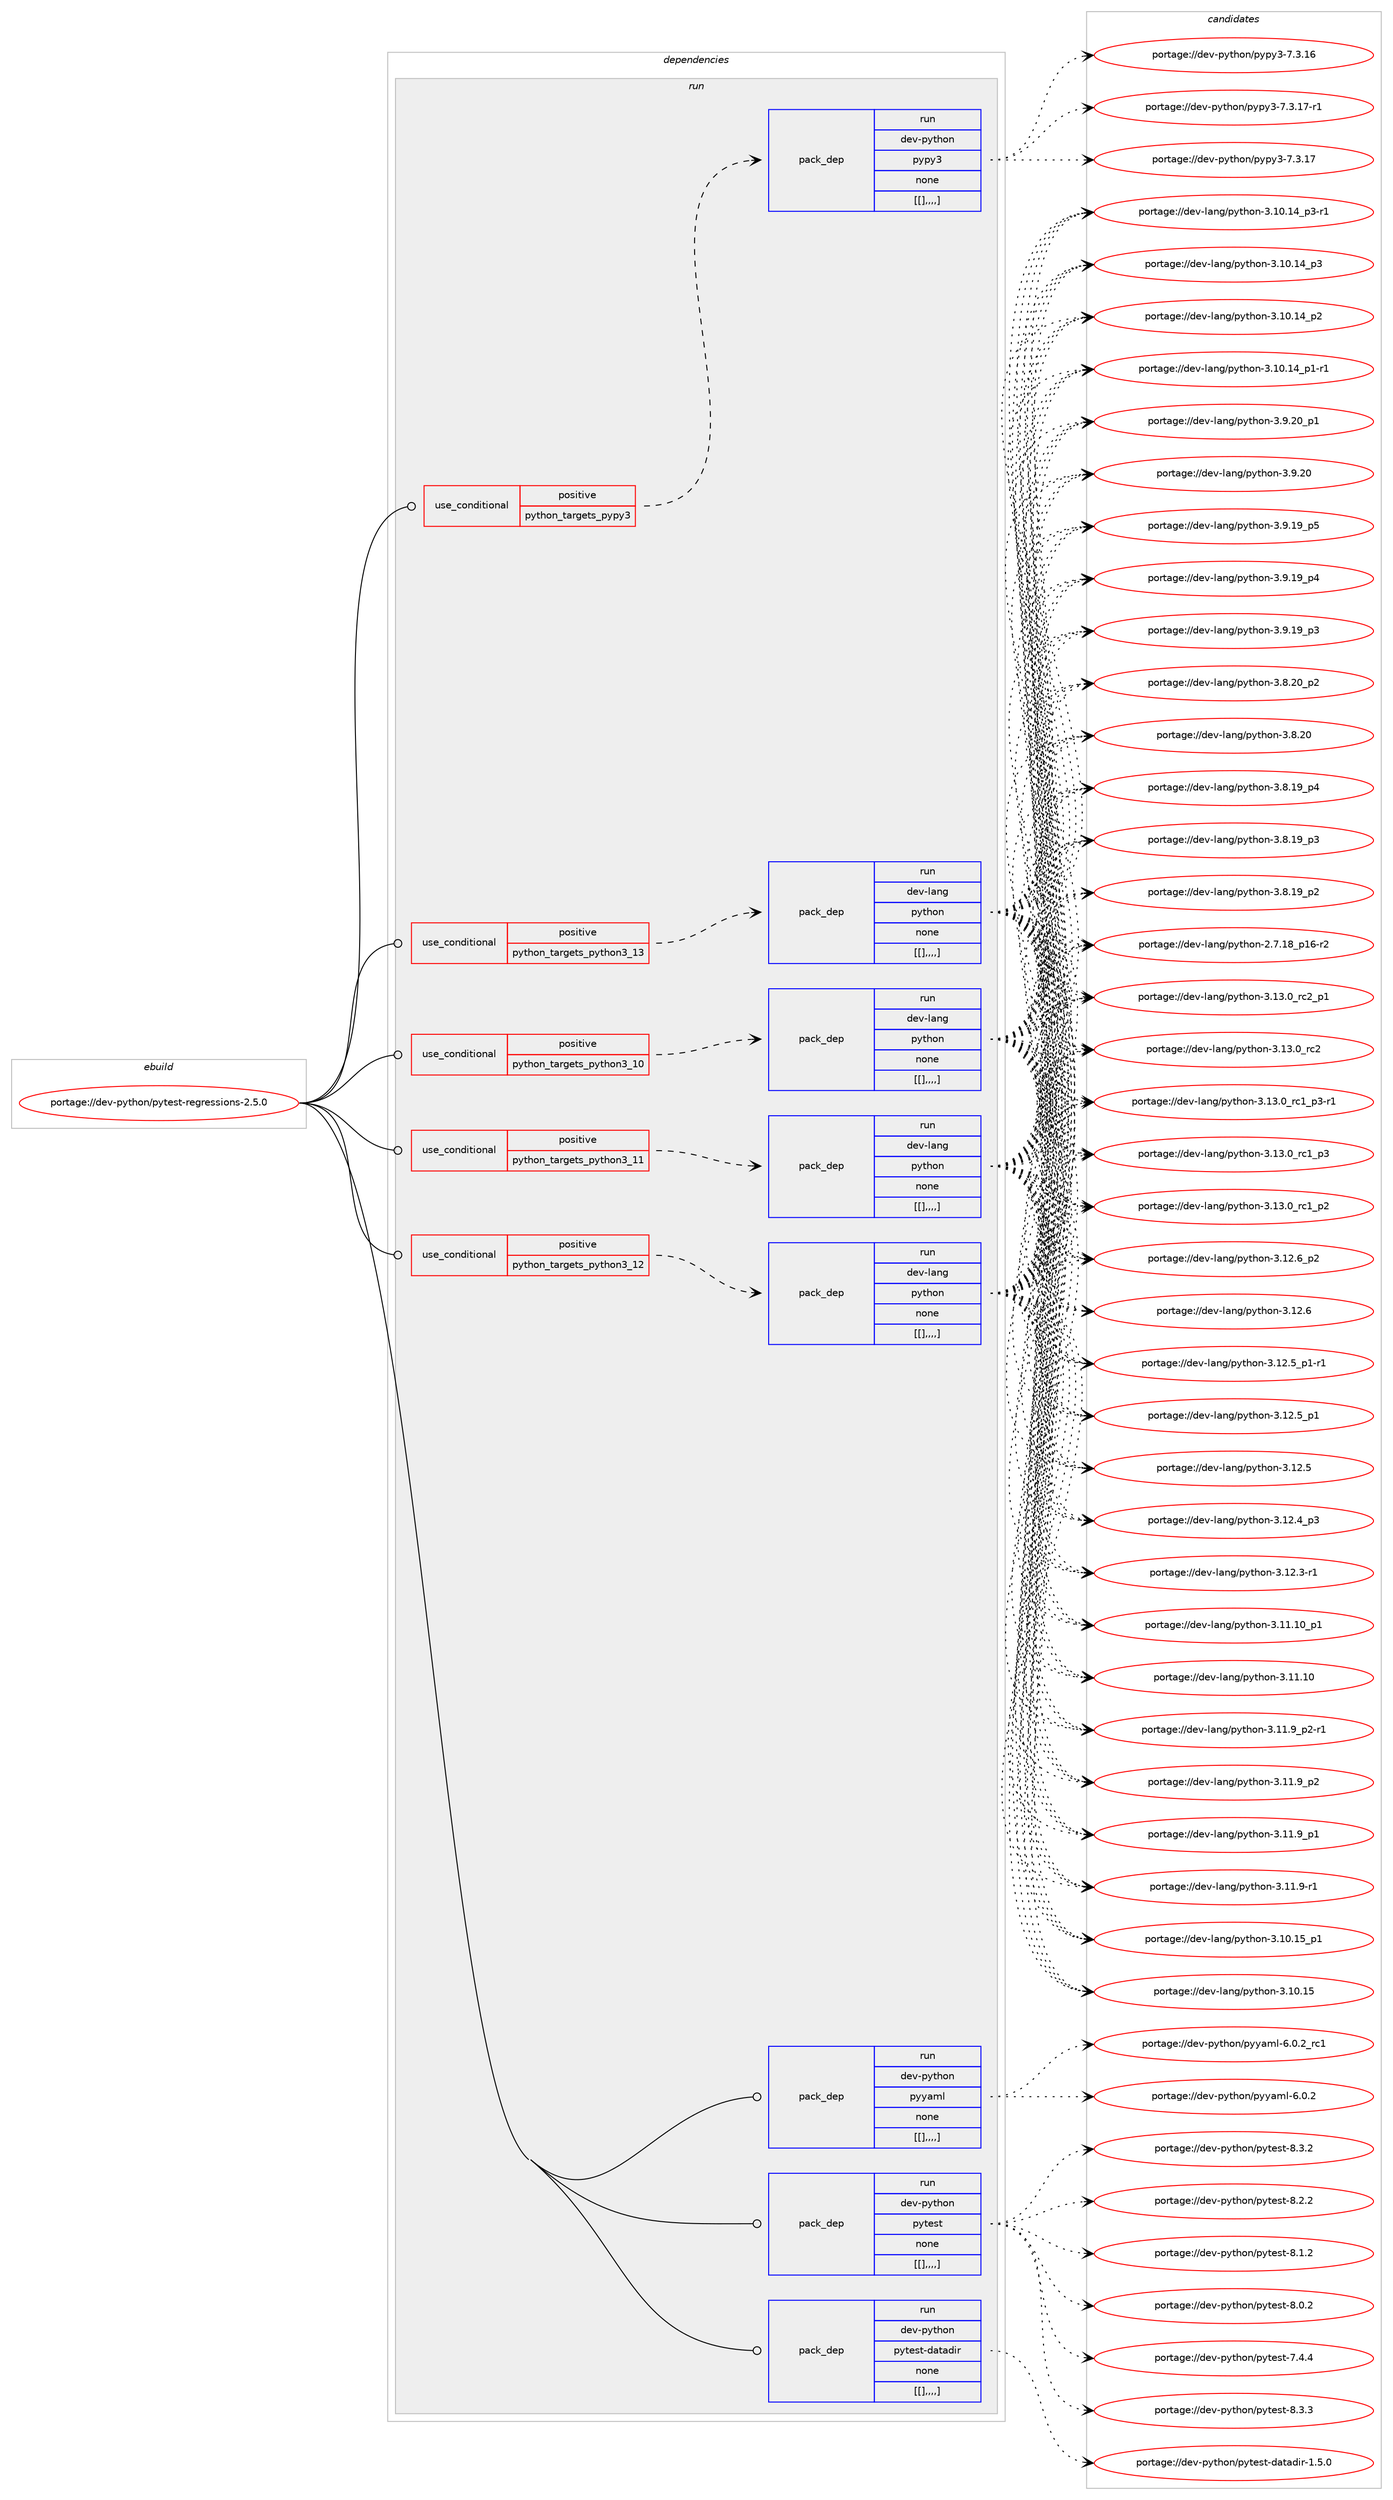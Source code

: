 digraph prolog {

# *************
# Graph options
# *************

newrank=true;
concentrate=true;
compound=true;
graph [rankdir=LR,fontname=Helvetica,fontsize=10,ranksep=1.5];#, ranksep=2.5, nodesep=0.2];
edge  [arrowhead=vee];
node  [fontname=Helvetica,fontsize=10];

# **********
# The ebuild
# **********

subgraph cluster_leftcol {
color=gray;
label=<<i>ebuild</i>>;
id [label="portage://dev-python/pytest-regressions-2.5.0", color=red, width=4, href="../dev-python/pytest-regressions-2.5.0.svg"];
}

# ****************
# The dependencies
# ****************

subgraph cluster_midcol {
color=gray;
label=<<i>dependencies</i>>;
subgraph cluster_compile {
fillcolor="#eeeeee";
style=filled;
label=<<i>compile</i>>;
}
subgraph cluster_compileandrun {
fillcolor="#eeeeee";
style=filled;
label=<<i>compile and run</i>>;
}
subgraph cluster_run {
fillcolor="#eeeeee";
style=filled;
label=<<i>run</i>>;
subgraph cond39655 {
dependency162376 [label=<<TABLE BORDER="0" CELLBORDER="1" CELLSPACING="0" CELLPADDING="4"><TR><TD ROWSPAN="3" CELLPADDING="10">use_conditional</TD></TR><TR><TD>positive</TD></TR><TR><TD>python_targets_pypy3</TD></TR></TABLE>>, shape=none, color=red];
subgraph pack121468 {
dependency162377 [label=<<TABLE BORDER="0" CELLBORDER="1" CELLSPACING="0" CELLPADDING="4" WIDTH="220"><TR><TD ROWSPAN="6" CELLPADDING="30">pack_dep</TD></TR><TR><TD WIDTH="110">run</TD></TR><TR><TD>dev-python</TD></TR><TR><TD>pypy3</TD></TR><TR><TD>none</TD></TR><TR><TD>[[],,,,]</TD></TR></TABLE>>, shape=none, color=blue];
}
dependency162376:e -> dependency162377:w [weight=20,style="dashed",arrowhead="vee"];
}
id:e -> dependency162376:w [weight=20,style="solid",arrowhead="odot"];
subgraph cond39656 {
dependency162378 [label=<<TABLE BORDER="0" CELLBORDER="1" CELLSPACING="0" CELLPADDING="4"><TR><TD ROWSPAN="3" CELLPADDING="10">use_conditional</TD></TR><TR><TD>positive</TD></TR><TR><TD>python_targets_python3_10</TD></TR></TABLE>>, shape=none, color=red];
subgraph pack121469 {
dependency162379 [label=<<TABLE BORDER="0" CELLBORDER="1" CELLSPACING="0" CELLPADDING="4" WIDTH="220"><TR><TD ROWSPAN="6" CELLPADDING="30">pack_dep</TD></TR><TR><TD WIDTH="110">run</TD></TR><TR><TD>dev-lang</TD></TR><TR><TD>python</TD></TR><TR><TD>none</TD></TR><TR><TD>[[],,,,]</TD></TR></TABLE>>, shape=none, color=blue];
}
dependency162378:e -> dependency162379:w [weight=20,style="dashed",arrowhead="vee"];
}
id:e -> dependency162378:w [weight=20,style="solid",arrowhead="odot"];
subgraph cond39657 {
dependency162380 [label=<<TABLE BORDER="0" CELLBORDER="1" CELLSPACING="0" CELLPADDING="4"><TR><TD ROWSPAN="3" CELLPADDING="10">use_conditional</TD></TR><TR><TD>positive</TD></TR><TR><TD>python_targets_python3_11</TD></TR></TABLE>>, shape=none, color=red];
subgraph pack121470 {
dependency162381 [label=<<TABLE BORDER="0" CELLBORDER="1" CELLSPACING="0" CELLPADDING="4" WIDTH="220"><TR><TD ROWSPAN="6" CELLPADDING="30">pack_dep</TD></TR><TR><TD WIDTH="110">run</TD></TR><TR><TD>dev-lang</TD></TR><TR><TD>python</TD></TR><TR><TD>none</TD></TR><TR><TD>[[],,,,]</TD></TR></TABLE>>, shape=none, color=blue];
}
dependency162380:e -> dependency162381:w [weight=20,style="dashed",arrowhead="vee"];
}
id:e -> dependency162380:w [weight=20,style="solid",arrowhead="odot"];
subgraph cond39658 {
dependency162382 [label=<<TABLE BORDER="0" CELLBORDER="1" CELLSPACING="0" CELLPADDING="4"><TR><TD ROWSPAN="3" CELLPADDING="10">use_conditional</TD></TR><TR><TD>positive</TD></TR><TR><TD>python_targets_python3_12</TD></TR></TABLE>>, shape=none, color=red];
subgraph pack121471 {
dependency162383 [label=<<TABLE BORDER="0" CELLBORDER="1" CELLSPACING="0" CELLPADDING="4" WIDTH="220"><TR><TD ROWSPAN="6" CELLPADDING="30">pack_dep</TD></TR><TR><TD WIDTH="110">run</TD></TR><TR><TD>dev-lang</TD></TR><TR><TD>python</TD></TR><TR><TD>none</TD></TR><TR><TD>[[],,,,]</TD></TR></TABLE>>, shape=none, color=blue];
}
dependency162382:e -> dependency162383:w [weight=20,style="dashed",arrowhead="vee"];
}
id:e -> dependency162382:w [weight=20,style="solid",arrowhead="odot"];
subgraph cond39659 {
dependency162384 [label=<<TABLE BORDER="0" CELLBORDER="1" CELLSPACING="0" CELLPADDING="4"><TR><TD ROWSPAN="3" CELLPADDING="10">use_conditional</TD></TR><TR><TD>positive</TD></TR><TR><TD>python_targets_python3_13</TD></TR></TABLE>>, shape=none, color=red];
subgraph pack121472 {
dependency162385 [label=<<TABLE BORDER="0" CELLBORDER="1" CELLSPACING="0" CELLPADDING="4" WIDTH="220"><TR><TD ROWSPAN="6" CELLPADDING="30">pack_dep</TD></TR><TR><TD WIDTH="110">run</TD></TR><TR><TD>dev-lang</TD></TR><TR><TD>python</TD></TR><TR><TD>none</TD></TR><TR><TD>[[],,,,]</TD></TR></TABLE>>, shape=none, color=blue];
}
dependency162384:e -> dependency162385:w [weight=20,style="dashed",arrowhead="vee"];
}
id:e -> dependency162384:w [weight=20,style="solid",arrowhead="odot"];
subgraph pack121473 {
dependency162386 [label=<<TABLE BORDER="0" CELLBORDER="1" CELLSPACING="0" CELLPADDING="4" WIDTH="220"><TR><TD ROWSPAN="6" CELLPADDING="30">pack_dep</TD></TR><TR><TD WIDTH="110">run</TD></TR><TR><TD>dev-python</TD></TR><TR><TD>pytest</TD></TR><TR><TD>none</TD></TR><TR><TD>[[],,,,]</TD></TR></TABLE>>, shape=none, color=blue];
}
id:e -> dependency162386:w [weight=20,style="solid",arrowhead="odot"];
subgraph pack121474 {
dependency162387 [label=<<TABLE BORDER="0" CELLBORDER="1" CELLSPACING="0" CELLPADDING="4" WIDTH="220"><TR><TD ROWSPAN="6" CELLPADDING="30">pack_dep</TD></TR><TR><TD WIDTH="110">run</TD></TR><TR><TD>dev-python</TD></TR><TR><TD>pytest-datadir</TD></TR><TR><TD>none</TD></TR><TR><TD>[[],,,,]</TD></TR></TABLE>>, shape=none, color=blue];
}
id:e -> dependency162387:w [weight=20,style="solid",arrowhead="odot"];
subgraph pack121475 {
dependency162388 [label=<<TABLE BORDER="0" CELLBORDER="1" CELLSPACING="0" CELLPADDING="4" WIDTH="220"><TR><TD ROWSPAN="6" CELLPADDING="30">pack_dep</TD></TR><TR><TD WIDTH="110">run</TD></TR><TR><TD>dev-python</TD></TR><TR><TD>pyyaml</TD></TR><TR><TD>none</TD></TR><TR><TD>[[],,,,]</TD></TR></TABLE>>, shape=none, color=blue];
}
id:e -> dependency162388:w [weight=20,style="solid",arrowhead="odot"];
}
}

# **************
# The candidates
# **************

subgraph cluster_choices {
rank=same;
color=gray;
label=<<i>candidates</i>>;

subgraph choice121468 {
color=black;
nodesep=1;
choice100101118451121211161041111104711212111212151455546514649554511449 [label="portage://dev-python/pypy3-7.3.17-r1", color=red, width=4,href="../dev-python/pypy3-7.3.17-r1.svg"];
choice10010111845112121116104111110471121211121215145554651464955 [label="portage://dev-python/pypy3-7.3.17", color=red, width=4,href="../dev-python/pypy3-7.3.17.svg"];
choice10010111845112121116104111110471121211121215145554651464954 [label="portage://dev-python/pypy3-7.3.16", color=red, width=4,href="../dev-python/pypy3-7.3.16.svg"];
dependency162377:e -> choice100101118451121211161041111104711212111212151455546514649554511449:w [style=dotted,weight="100"];
dependency162377:e -> choice10010111845112121116104111110471121211121215145554651464955:w [style=dotted,weight="100"];
dependency162377:e -> choice10010111845112121116104111110471121211121215145554651464954:w [style=dotted,weight="100"];
}
subgraph choice121469 {
color=black;
nodesep=1;
choice100101118451089711010347112121116104111110455146495146489511499509511249 [label="portage://dev-lang/python-3.13.0_rc2_p1", color=red, width=4,href="../dev-lang/python-3.13.0_rc2_p1.svg"];
choice10010111845108971101034711212111610411111045514649514648951149950 [label="portage://dev-lang/python-3.13.0_rc2", color=red, width=4,href="../dev-lang/python-3.13.0_rc2.svg"];
choice1001011184510897110103471121211161041111104551464951464895114994995112514511449 [label="portage://dev-lang/python-3.13.0_rc1_p3-r1", color=red, width=4,href="../dev-lang/python-3.13.0_rc1_p3-r1.svg"];
choice100101118451089711010347112121116104111110455146495146489511499499511251 [label="portage://dev-lang/python-3.13.0_rc1_p3", color=red, width=4,href="../dev-lang/python-3.13.0_rc1_p3.svg"];
choice100101118451089711010347112121116104111110455146495146489511499499511250 [label="portage://dev-lang/python-3.13.0_rc1_p2", color=red, width=4,href="../dev-lang/python-3.13.0_rc1_p2.svg"];
choice100101118451089711010347112121116104111110455146495046549511250 [label="portage://dev-lang/python-3.12.6_p2", color=red, width=4,href="../dev-lang/python-3.12.6_p2.svg"];
choice10010111845108971101034711212111610411111045514649504654 [label="portage://dev-lang/python-3.12.6", color=red, width=4,href="../dev-lang/python-3.12.6.svg"];
choice1001011184510897110103471121211161041111104551464950465395112494511449 [label="portage://dev-lang/python-3.12.5_p1-r1", color=red, width=4,href="../dev-lang/python-3.12.5_p1-r1.svg"];
choice100101118451089711010347112121116104111110455146495046539511249 [label="portage://dev-lang/python-3.12.5_p1", color=red, width=4,href="../dev-lang/python-3.12.5_p1.svg"];
choice10010111845108971101034711212111610411111045514649504653 [label="portage://dev-lang/python-3.12.5", color=red, width=4,href="../dev-lang/python-3.12.5.svg"];
choice100101118451089711010347112121116104111110455146495046529511251 [label="portage://dev-lang/python-3.12.4_p3", color=red, width=4,href="../dev-lang/python-3.12.4_p3.svg"];
choice100101118451089711010347112121116104111110455146495046514511449 [label="portage://dev-lang/python-3.12.3-r1", color=red, width=4,href="../dev-lang/python-3.12.3-r1.svg"];
choice10010111845108971101034711212111610411111045514649494649489511249 [label="portage://dev-lang/python-3.11.10_p1", color=red, width=4,href="../dev-lang/python-3.11.10_p1.svg"];
choice1001011184510897110103471121211161041111104551464949464948 [label="portage://dev-lang/python-3.11.10", color=red, width=4,href="../dev-lang/python-3.11.10.svg"];
choice1001011184510897110103471121211161041111104551464949465795112504511449 [label="portage://dev-lang/python-3.11.9_p2-r1", color=red, width=4,href="../dev-lang/python-3.11.9_p2-r1.svg"];
choice100101118451089711010347112121116104111110455146494946579511250 [label="portage://dev-lang/python-3.11.9_p2", color=red, width=4,href="../dev-lang/python-3.11.9_p2.svg"];
choice100101118451089711010347112121116104111110455146494946579511249 [label="portage://dev-lang/python-3.11.9_p1", color=red, width=4,href="../dev-lang/python-3.11.9_p1.svg"];
choice100101118451089711010347112121116104111110455146494946574511449 [label="portage://dev-lang/python-3.11.9-r1", color=red, width=4,href="../dev-lang/python-3.11.9-r1.svg"];
choice10010111845108971101034711212111610411111045514649484649539511249 [label="portage://dev-lang/python-3.10.15_p1", color=red, width=4,href="../dev-lang/python-3.10.15_p1.svg"];
choice1001011184510897110103471121211161041111104551464948464953 [label="portage://dev-lang/python-3.10.15", color=red, width=4,href="../dev-lang/python-3.10.15.svg"];
choice100101118451089711010347112121116104111110455146494846495295112514511449 [label="portage://dev-lang/python-3.10.14_p3-r1", color=red, width=4,href="../dev-lang/python-3.10.14_p3-r1.svg"];
choice10010111845108971101034711212111610411111045514649484649529511251 [label="portage://dev-lang/python-3.10.14_p3", color=red, width=4,href="../dev-lang/python-3.10.14_p3.svg"];
choice10010111845108971101034711212111610411111045514649484649529511250 [label="portage://dev-lang/python-3.10.14_p2", color=red, width=4,href="../dev-lang/python-3.10.14_p2.svg"];
choice100101118451089711010347112121116104111110455146494846495295112494511449 [label="portage://dev-lang/python-3.10.14_p1-r1", color=red, width=4,href="../dev-lang/python-3.10.14_p1-r1.svg"];
choice100101118451089711010347112121116104111110455146574650489511249 [label="portage://dev-lang/python-3.9.20_p1", color=red, width=4,href="../dev-lang/python-3.9.20_p1.svg"];
choice10010111845108971101034711212111610411111045514657465048 [label="portage://dev-lang/python-3.9.20", color=red, width=4,href="../dev-lang/python-3.9.20.svg"];
choice100101118451089711010347112121116104111110455146574649579511253 [label="portage://dev-lang/python-3.9.19_p5", color=red, width=4,href="../dev-lang/python-3.9.19_p5.svg"];
choice100101118451089711010347112121116104111110455146574649579511252 [label="portage://dev-lang/python-3.9.19_p4", color=red, width=4,href="../dev-lang/python-3.9.19_p4.svg"];
choice100101118451089711010347112121116104111110455146574649579511251 [label="portage://dev-lang/python-3.9.19_p3", color=red, width=4,href="../dev-lang/python-3.9.19_p3.svg"];
choice100101118451089711010347112121116104111110455146564650489511250 [label="portage://dev-lang/python-3.8.20_p2", color=red, width=4,href="../dev-lang/python-3.8.20_p2.svg"];
choice10010111845108971101034711212111610411111045514656465048 [label="portage://dev-lang/python-3.8.20", color=red, width=4,href="../dev-lang/python-3.8.20.svg"];
choice100101118451089711010347112121116104111110455146564649579511252 [label="portage://dev-lang/python-3.8.19_p4", color=red, width=4,href="../dev-lang/python-3.8.19_p4.svg"];
choice100101118451089711010347112121116104111110455146564649579511251 [label="portage://dev-lang/python-3.8.19_p3", color=red, width=4,href="../dev-lang/python-3.8.19_p3.svg"];
choice100101118451089711010347112121116104111110455146564649579511250 [label="portage://dev-lang/python-3.8.19_p2", color=red, width=4,href="../dev-lang/python-3.8.19_p2.svg"];
choice100101118451089711010347112121116104111110455046554649569511249544511450 [label="portage://dev-lang/python-2.7.18_p16-r2", color=red, width=4,href="../dev-lang/python-2.7.18_p16-r2.svg"];
dependency162379:e -> choice100101118451089711010347112121116104111110455146495146489511499509511249:w [style=dotted,weight="100"];
dependency162379:e -> choice10010111845108971101034711212111610411111045514649514648951149950:w [style=dotted,weight="100"];
dependency162379:e -> choice1001011184510897110103471121211161041111104551464951464895114994995112514511449:w [style=dotted,weight="100"];
dependency162379:e -> choice100101118451089711010347112121116104111110455146495146489511499499511251:w [style=dotted,weight="100"];
dependency162379:e -> choice100101118451089711010347112121116104111110455146495146489511499499511250:w [style=dotted,weight="100"];
dependency162379:e -> choice100101118451089711010347112121116104111110455146495046549511250:w [style=dotted,weight="100"];
dependency162379:e -> choice10010111845108971101034711212111610411111045514649504654:w [style=dotted,weight="100"];
dependency162379:e -> choice1001011184510897110103471121211161041111104551464950465395112494511449:w [style=dotted,weight="100"];
dependency162379:e -> choice100101118451089711010347112121116104111110455146495046539511249:w [style=dotted,weight="100"];
dependency162379:e -> choice10010111845108971101034711212111610411111045514649504653:w [style=dotted,weight="100"];
dependency162379:e -> choice100101118451089711010347112121116104111110455146495046529511251:w [style=dotted,weight="100"];
dependency162379:e -> choice100101118451089711010347112121116104111110455146495046514511449:w [style=dotted,weight="100"];
dependency162379:e -> choice10010111845108971101034711212111610411111045514649494649489511249:w [style=dotted,weight="100"];
dependency162379:e -> choice1001011184510897110103471121211161041111104551464949464948:w [style=dotted,weight="100"];
dependency162379:e -> choice1001011184510897110103471121211161041111104551464949465795112504511449:w [style=dotted,weight="100"];
dependency162379:e -> choice100101118451089711010347112121116104111110455146494946579511250:w [style=dotted,weight="100"];
dependency162379:e -> choice100101118451089711010347112121116104111110455146494946579511249:w [style=dotted,weight="100"];
dependency162379:e -> choice100101118451089711010347112121116104111110455146494946574511449:w [style=dotted,weight="100"];
dependency162379:e -> choice10010111845108971101034711212111610411111045514649484649539511249:w [style=dotted,weight="100"];
dependency162379:e -> choice1001011184510897110103471121211161041111104551464948464953:w [style=dotted,weight="100"];
dependency162379:e -> choice100101118451089711010347112121116104111110455146494846495295112514511449:w [style=dotted,weight="100"];
dependency162379:e -> choice10010111845108971101034711212111610411111045514649484649529511251:w [style=dotted,weight="100"];
dependency162379:e -> choice10010111845108971101034711212111610411111045514649484649529511250:w [style=dotted,weight="100"];
dependency162379:e -> choice100101118451089711010347112121116104111110455146494846495295112494511449:w [style=dotted,weight="100"];
dependency162379:e -> choice100101118451089711010347112121116104111110455146574650489511249:w [style=dotted,weight="100"];
dependency162379:e -> choice10010111845108971101034711212111610411111045514657465048:w [style=dotted,weight="100"];
dependency162379:e -> choice100101118451089711010347112121116104111110455146574649579511253:w [style=dotted,weight="100"];
dependency162379:e -> choice100101118451089711010347112121116104111110455146574649579511252:w [style=dotted,weight="100"];
dependency162379:e -> choice100101118451089711010347112121116104111110455146574649579511251:w [style=dotted,weight="100"];
dependency162379:e -> choice100101118451089711010347112121116104111110455146564650489511250:w [style=dotted,weight="100"];
dependency162379:e -> choice10010111845108971101034711212111610411111045514656465048:w [style=dotted,weight="100"];
dependency162379:e -> choice100101118451089711010347112121116104111110455146564649579511252:w [style=dotted,weight="100"];
dependency162379:e -> choice100101118451089711010347112121116104111110455146564649579511251:w [style=dotted,weight="100"];
dependency162379:e -> choice100101118451089711010347112121116104111110455146564649579511250:w [style=dotted,weight="100"];
dependency162379:e -> choice100101118451089711010347112121116104111110455046554649569511249544511450:w [style=dotted,weight="100"];
}
subgraph choice121470 {
color=black;
nodesep=1;
choice100101118451089711010347112121116104111110455146495146489511499509511249 [label="portage://dev-lang/python-3.13.0_rc2_p1", color=red, width=4,href="../dev-lang/python-3.13.0_rc2_p1.svg"];
choice10010111845108971101034711212111610411111045514649514648951149950 [label="portage://dev-lang/python-3.13.0_rc2", color=red, width=4,href="../dev-lang/python-3.13.0_rc2.svg"];
choice1001011184510897110103471121211161041111104551464951464895114994995112514511449 [label="portage://dev-lang/python-3.13.0_rc1_p3-r1", color=red, width=4,href="../dev-lang/python-3.13.0_rc1_p3-r1.svg"];
choice100101118451089711010347112121116104111110455146495146489511499499511251 [label="portage://dev-lang/python-3.13.0_rc1_p3", color=red, width=4,href="../dev-lang/python-3.13.0_rc1_p3.svg"];
choice100101118451089711010347112121116104111110455146495146489511499499511250 [label="portage://dev-lang/python-3.13.0_rc1_p2", color=red, width=4,href="../dev-lang/python-3.13.0_rc1_p2.svg"];
choice100101118451089711010347112121116104111110455146495046549511250 [label="portage://dev-lang/python-3.12.6_p2", color=red, width=4,href="../dev-lang/python-3.12.6_p2.svg"];
choice10010111845108971101034711212111610411111045514649504654 [label="portage://dev-lang/python-3.12.6", color=red, width=4,href="../dev-lang/python-3.12.6.svg"];
choice1001011184510897110103471121211161041111104551464950465395112494511449 [label="portage://dev-lang/python-3.12.5_p1-r1", color=red, width=4,href="../dev-lang/python-3.12.5_p1-r1.svg"];
choice100101118451089711010347112121116104111110455146495046539511249 [label="portage://dev-lang/python-3.12.5_p1", color=red, width=4,href="../dev-lang/python-3.12.5_p1.svg"];
choice10010111845108971101034711212111610411111045514649504653 [label="portage://dev-lang/python-3.12.5", color=red, width=4,href="../dev-lang/python-3.12.5.svg"];
choice100101118451089711010347112121116104111110455146495046529511251 [label="portage://dev-lang/python-3.12.4_p3", color=red, width=4,href="../dev-lang/python-3.12.4_p3.svg"];
choice100101118451089711010347112121116104111110455146495046514511449 [label="portage://dev-lang/python-3.12.3-r1", color=red, width=4,href="../dev-lang/python-3.12.3-r1.svg"];
choice10010111845108971101034711212111610411111045514649494649489511249 [label="portage://dev-lang/python-3.11.10_p1", color=red, width=4,href="../dev-lang/python-3.11.10_p1.svg"];
choice1001011184510897110103471121211161041111104551464949464948 [label="portage://dev-lang/python-3.11.10", color=red, width=4,href="../dev-lang/python-3.11.10.svg"];
choice1001011184510897110103471121211161041111104551464949465795112504511449 [label="portage://dev-lang/python-3.11.9_p2-r1", color=red, width=4,href="../dev-lang/python-3.11.9_p2-r1.svg"];
choice100101118451089711010347112121116104111110455146494946579511250 [label="portage://dev-lang/python-3.11.9_p2", color=red, width=4,href="../dev-lang/python-3.11.9_p2.svg"];
choice100101118451089711010347112121116104111110455146494946579511249 [label="portage://dev-lang/python-3.11.9_p1", color=red, width=4,href="../dev-lang/python-3.11.9_p1.svg"];
choice100101118451089711010347112121116104111110455146494946574511449 [label="portage://dev-lang/python-3.11.9-r1", color=red, width=4,href="../dev-lang/python-3.11.9-r1.svg"];
choice10010111845108971101034711212111610411111045514649484649539511249 [label="portage://dev-lang/python-3.10.15_p1", color=red, width=4,href="../dev-lang/python-3.10.15_p1.svg"];
choice1001011184510897110103471121211161041111104551464948464953 [label="portage://dev-lang/python-3.10.15", color=red, width=4,href="../dev-lang/python-3.10.15.svg"];
choice100101118451089711010347112121116104111110455146494846495295112514511449 [label="portage://dev-lang/python-3.10.14_p3-r1", color=red, width=4,href="../dev-lang/python-3.10.14_p3-r1.svg"];
choice10010111845108971101034711212111610411111045514649484649529511251 [label="portage://dev-lang/python-3.10.14_p3", color=red, width=4,href="../dev-lang/python-3.10.14_p3.svg"];
choice10010111845108971101034711212111610411111045514649484649529511250 [label="portage://dev-lang/python-3.10.14_p2", color=red, width=4,href="../dev-lang/python-3.10.14_p2.svg"];
choice100101118451089711010347112121116104111110455146494846495295112494511449 [label="portage://dev-lang/python-3.10.14_p1-r1", color=red, width=4,href="../dev-lang/python-3.10.14_p1-r1.svg"];
choice100101118451089711010347112121116104111110455146574650489511249 [label="portage://dev-lang/python-3.9.20_p1", color=red, width=4,href="../dev-lang/python-3.9.20_p1.svg"];
choice10010111845108971101034711212111610411111045514657465048 [label="portage://dev-lang/python-3.9.20", color=red, width=4,href="../dev-lang/python-3.9.20.svg"];
choice100101118451089711010347112121116104111110455146574649579511253 [label="portage://dev-lang/python-3.9.19_p5", color=red, width=4,href="../dev-lang/python-3.9.19_p5.svg"];
choice100101118451089711010347112121116104111110455146574649579511252 [label="portage://dev-lang/python-3.9.19_p4", color=red, width=4,href="../dev-lang/python-3.9.19_p4.svg"];
choice100101118451089711010347112121116104111110455146574649579511251 [label="portage://dev-lang/python-3.9.19_p3", color=red, width=4,href="../dev-lang/python-3.9.19_p3.svg"];
choice100101118451089711010347112121116104111110455146564650489511250 [label="portage://dev-lang/python-3.8.20_p2", color=red, width=4,href="../dev-lang/python-3.8.20_p2.svg"];
choice10010111845108971101034711212111610411111045514656465048 [label="portage://dev-lang/python-3.8.20", color=red, width=4,href="../dev-lang/python-3.8.20.svg"];
choice100101118451089711010347112121116104111110455146564649579511252 [label="portage://dev-lang/python-3.8.19_p4", color=red, width=4,href="../dev-lang/python-3.8.19_p4.svg"];
choice100101118451089711010347112121116104111110455146564649579511251 [label="portage://dev-lang/python-3.8.19_p3", color=red, width=4,href="../dev-lang/python-3.8.19_p3.svg"];
choice100101118451089711010347112121116104111110455146564649579511250 [label="portage://dev-lang/python-3.8.19_p2", color=red, width=4,href="../dev-lang/python-3.8.19_p2.svg"];
choice100101118451089711010347112121116104111110455046554649569511249544511450 [label="portage://dev-lang/python-2.7.18_p16-r2", color=red, width=4,href="../dev-lang/python-2.7.18_p16-r2.svg"];
dependency162381:e -> choice100101118451089711010347112121116104111110455146495146489511499509511249:w [style=dotted,weight="100"];
dependency162381:e -> choice10010111845108971101034711212111610411111045514649514648951149950:w [style=dotted,weight="100"];
dependency162381:e -> choice1001011184510897110103471121211161041111104551464951464895114994995112514511449:w [style=dotted,weight="100"];
dependency162381:e -> choice100101118451089711010347112121116104111110455146495146489511499499511251:w [style=dotted,weight="100"];
dependency162381:e -> choice100101118451089711010347112121116104111110455146495146489511499499511250:w [style=dotted,weight="100"];
dependency162381:e -> choice100101118451089711010347112121116104111110455146495046549511250:w [style=dotted,weight="100"];
dependency162381:e -> choice10010111845108971101034711212111610411111045514649504654:w [style=dotted,weight="100"];
dependency162381:e -> choice1001011184510897110103471121211161041111104551464950465395112494511449:w [style=dotted,weight="100"];
dependency162381:e -> choice100101118451089711010347112121116104111110455146495046539511249:w [style=dotted,weight="100"];
dependency162381:e -> choice10010111845108971101034711212111610411111045514649504653:w [style=dotted,weight="100"];
dependency162381:e -> choice100101118451089711010347112121116104111110455146495046529511251:w [style=dotted,weight="100"];
dependency162381:e -> choice100101118451089711010347112121116104111110455146495046514511449:w [style=dotted,weight="100"];
dependency162381:e -> choice10010111845108971101034711212111610411111045514649494649489511249:w [style=dotted,weight="100"];
dependency162381:e -> choice1001011184510897110103471121211161041111104551464949464948:w [style=dotted,weight="100"];
dependency162381:e -> choice1001011184510897110103471121211161041111104551464949465795112504511449:w [style=dotted,weight="100"];
dependency162381:e -> choice100101118451089711010347112121116104111110455146494946579511250:w [style=dotted,weight="100"];
dependency162381:e -> choice100101118451089711010347112121116104111110455146494946579511249:w [style=dotted,weight="100"];
dependency162381:e -> choice100101118451089711010347112121116104111110455146494946574511449:w [style=dotted,weight="100"];
dependency162381:e -> choice10010111845108971101034711212111610411111045514649484649539511249:w [style=dotted,weight="100"];
dependency162381:e -> choice1001011184510897110103471121211161041111104551464948464953:w [style=dotted,weight="100"];
dependency162381:e -> choice100101118451089711010347112121116104111110455146494846495295112514511449:w [style=dotted,weight="100"];
dependency162381:e -> choice10010111845108971101034711212111610411111045514649484649529511251:w [style=dotted,weight="100"];
dependency162381:e -> choice10010111845108971101034711212111610411111045514649484649529511250:w [style=dotted,weight="100"];
dependency162381:e -> choice100101118451089711010347112121116104111110455146494846495295112494511449:w [style=dotted,weight="100"];
dependency162381:e -> choice100101118451089711010347112121116104111110455146574650489511249:w [style=dotted,weight="100"];
dependency162381:e -> choice10010111845108971101034711212111610411111045514657465048:w [style=dotted,weight="100"];
dependency162381:e -> choice100101118451089711010347112121116104111110455146574649579511253:w [style=dotted,weight="100"];
dependency162381:e -> choice100101118451089711010347112121116104111110455146574649579511252:w [style=dotted,weight="100"];
dependency162381:e -> choice100101118451089711010347112121116104111110455146574649579511251:w [style=dotted,weight="100"];
dependency162381:e -> choice100101118451089711010347112121116104111110455146564650489511250:w [style=dotted,weight="100"];
dependency162381:e -> choice10010111845108971101034711212111610411111045514656465048:w [style=dotted,weight="100"];
dependency162381:e -> choice100101118451089711010347112121116104111110455146564649579511252:w [style=dotted,weight="100"];
dependency162381:e -> choice100101118451089711010347112121116104111110455146564649579511251:w [style=dotted,weight="100"];
dependency162381:e -> choice100101118451089711010347112121116104111110455146564649579511250:w [style=dotted,weight="100"];
dependency162381:e -> choice100101118451089711010347112121116104111110455046554649569511249544511450:w [style=dotted,weight="100"];
}
subgraph choice121471 {
color=black;
nodesep=1;
choice100101118451089711010347112121116104111110455146495146489511499509511249 [label="portage://dev-lang/python-3.13.0_rc2_p1", color=red, width=4,href="../dev-lang/python-3.13.0_rc2_p1.svg"];
choice10010111845108971101034711212111610411111045514649514648951149950 [label="portage://dev-lang/python-3.13.0_rc2", color=red, width=4,href="../dev-lang/python-3.13.0_rc2.svg"];
choice1001011184510897110103471121211161041111104551464951464895114994995112514511449 [label="portage://dev-lang/python-3.13.0_rc1_p3-r1", color=red, width=4,href="../dev-lang/python-3.13.0_rc1_p3-r1.svg"];
choice100101118451089711010347112121116104111110455146495146489511499499511251 [label="portage://dev-lang/python-3.13.0_rc1_p3", color=red, width=4,href="../dev-lang/python-3.13.0_rc1_p3.svg"];
choice100101118451089711010347112121116104111110455146495146489511499499511250 [label="portage://dev-lang/python-3.13.0_rc1_p2", color=red, width=4,href="../dev-lang/python-3.13.0_rc1_p2.svg"];
choice100101118451089711010347112121116104111110455146495046549511250 [label="portage://dev-lang/python-3.12.6_p2", color=red, width=4,href="../dev-lang/python-3.12.6_p2.svg"];
choice10010111845108971101034711212111610411111045514649504654 [label="portage://dev-lang/python-3.12.6", color=red, width=4,href="../dev-lang/python-3.12.6.svg"];
choice1001011184510897110103471121211161041111104551464950465395112494511449 [label="portage://dev-lang/python-3.12.5_p1-r1", color=red, width=4,href="../dev-lang/python-3.12.5_p1-r1.svg"];
choice100101118451089711010347112121116104111110455146495046539511249 [label="portage://dev-lang/python-3.12.5_p1", color=red, width=4,href="../dev-lang/python-3.12.5_p1.svg"];
choice10010111845108971101034711212111610411111045514649504653 [label="portage://dev-lang/python-3.12.5", color=red, width=4,href="../dev-lang/python-3.12.5.svg"];
choice100101118451089711010347112121116104111110455146495046529511251 [label="portage://dev-lang/python-3.12.4_p3", color=red, width=4,href="../dev-lang/python-3.12.4_p3.svg"];
choice100101118451089711010347112121116104111110455146495046514511449 [label="portage://dev-lang/python-3.12.3-r1", color=red, width=4,href="../dev-lang/python-3.12.3-r1.svg"];
choice10010111845108971101034711212111610411111045514649494649489511249 [label="portage://dev-lang/python-3.11.10_p1", color=red, width=4,href="../dev-lang/python-3.11.10_p1.svg"];
choice1001011184510897110103471121211161041111104551464949464948 [label="portage://dev-lang/python-3.11.10", color=red, width=4,href="../dev-lang/python-3.11.10.svg"];
choice1001011184510897110103471121211161041111104551464949465795112504511449 [label="portage://dev-lang/python-3.11.9_p2-r1", color=red, width=4,href="../dev-lang/python-3.11.9_p2-r1.svg"];
choice100101118451089711010347112121116104111110455146494946579511250 [label="portage://dev-lang/python-3.11.9_p2", color=red, width=4,href="../dev-lang/python-3.11.9_p2.svg"];
choice100101118451089711010347112121116104111110455146494946579511249 [label="portage://dev-lang/python-3.11.9_p1", color=red, width=4,href="../dev-lang/python-3.11.9_p1.svg"];
choice100101118451089711010347112121116104111110455146494946574511449 [label="portage://dev-lang/python-3.11.9-r1", color=red, width=4,href="../dev-lang/python-3.11.9-r1.svg"];
choice10010111845108971101034711212111610411111045514649484649539511249 [label="portage://dev-lang/python-3.10.15_p1", color=red, width=4,href="../dev-lang/python-3.10.15_p1.svg"];
choice1001011184510897110103471121211161041111104551464948464953 [label="portage://dev-lang/python-3.10.15", color=red, width=4,href="../dev-lang/python-3.10.15.svg"];
choice100101118451089711010347112121116104111110455146494846495295112514511449 [label="portage://dev-lang/python-3.10.14_p3-r1", color=red, width=4,href="../dev-lang/python-3.10.14_p3-r1.svg"];
choice10010111845108971101034711212111610411111045514649484649529511251 [label="portage://dev-lang/python-3.10.14_p3", color=red, width=4,href="../dev-lang/python-3.10.14_p3.svg"];
choice10010111845108971101034711212111610411111045514649484649529511250 [label="portage://dev-lang/python-3.10.14_p2", color=red, width=4,href="../dev-lang/python-3.10.14_p2.svg"];
choice100101118451089711010347112121116104111110455146494846495295112494511449 [label="portage://dev-lang/python-3.10.14_p1-r1", color=red, width=4,href="../dev-lang/python-3.10.14_p1-r1.svg"];
choice100101118451089711010347112121116104111110455146574650489511249 [label="portage://dev-lang/python-3.9.20_p1", color=red, width=4,href="../dev-lang/python-3.9.20_p1.svg"];
choice10010111845108971101034711212111610411111045514657465048 [label="portage://dev-lang/python-3.9.20", color=red, width=4,href="../dev-lang/python-3.9.20.svg"];
choice100101118451089711010347112121116104111110455146574649579511253 [label="portage://dev-lang/python-3.9.19_p5", color=red, width=4,href="../dev-lang/python-3.9.19_p5.svg"];
choice100101118451089711010347112121116104111110455146574649579511252 [label="portage://dev-lang/python-3.9.19_p4", color=red, width=4,href="../dev-lang/python-3.9.19_p4.svg"];
choice100101118451089711010347112121116104111110455146574649579511251 [label="portage://dev-lang/python-3.9.19_p3", color=red, width=4,href="../dev-lang/python-3.9.19_p3.svg"];
choice100101118451089711010347112121116104111110455146564650489511250 [label="portage://dev-lang/python-3.8.20_p2", color=red, width=4,href="../dev-lang/python-3.8.20_p2.svg"];
choice10010111845108971101034711212111610411111045514656465048 [label="portage://dev-lang/python-3.8.20", color=red, width=4,href="../dev-lang/python-3.8.20.svg"];
choice100101118451089711010347112121116104111110455146564649579511252 [label="portage://dev-lang/python-3.8.19_p4", color=red, width=4,href="../dev-lang/python-3.8.19_p4.svg"];
choice100101118451089711010347112121116104111110455146564649579511251 [label="portage://dev-lang/python-3.8.19_p3", color=red, width=4,href="../dev-lang/python-3.8.19_p3.svg"];
choice100101118451089711010347112121116104111110455146564649579511250 [label="portage://dev-lang/python-3.8.19_p2", color=red, width=4,href="../dev-lang/python-3.8.19_p2.svg"];
choice100101118451089711010347112121116104111110455046554649569511249544511450 [label="portage://dev-lang/python-2.7.18_p16-r2", color=red, width=4,href="../dev-lang/python-2.7.18_p16-r2.svg"];
dependency162383:e -> choice100101118451089711010347112121116104111110455146495146489511499509511249:w [style=dotted,weight="100"];
dependency162383:e -> choice10010111845108971101034711212111610411111045514649514648951149950:w [style=dotted,weight="100"];
dependency162383:e -> choice1001011184510897110103471121211161041111104551464951464895114994995112514511449:w [style=dotted,weight="100"];
dependency162383:e -> choice100101118451089711010347112121116104111110455146495146489511499499511251:w [style=dotted,weight="100"];
dependency162383:e -> choice100101118451089711010347112121116104111110455146495146489511499499511250:w [style=dotted,weight="100"];
dependency162383:e -> choice100101118451089711010347112121116104111110455146495046549511250:w [style=dotted,weight="100"];
dependency162383:e -> choice10010111845108971101034711212111610411111045514649504654:w [style=dotted,weight="100"];
dependency162383:e -> choice1001011184510897110103471121211161041111104551464950465395112494511449:w [style=dotted,weight="100"];
dependency162383:e -> choice100101118451089711010347112121116104111110455146495046539511249:w [style=dotted,weight="100"];
dependency162383:e -> choice10010111845108971101034711212111610411111045514649504653:w [style=dotted,weight="100"];
dependency162383:e -> choice100101118451089711010347112121116104111110455146495046529511251:w [style=dotted,weight="100"];
dependency162383:e -> choice100101118451089711010347112121116104111110455146495046514511449:w [style=dotted,weight="100"];
dependency162383:e -> choice10010111845108971101034711212111610411111045514649494649489511249:w [style=dotted,weight="100"];
dependency162383:e -> choice1001011184510897110103471121211161041111104551464949464948:w [style=dotted,weight="100"];
dependency162383:e -> choice1001011184510897110103471121211161041111104551464949465795112504511449:w [style=dotted,weight="100"];
dependency162383:e -> choice100101118451089711010347112121116104111110455146494946579511250:w [style=dotted,weight="100"];
dependency162383:e -> choice100101118451089711010347112121116104111110455146494946579511249:w [style=dotted,weight="100"];
dependency162383:e -> choice100101118451089711010347112121116104111110455146494946574511449:w [style=dotted,weight="100"];
dependency162383:e -> choice10010111845108971101034711212111610411111045514649484649539511249:w [style=dotted,weight="100"];
dependency162383:e -> choice1001011184510897110103471121211161041111104551464948464953:w [style=dotted,weight="100"];
dependency162383:e -> choice100101118451089711010347112121116104111110455146494846495295112514511449:w [style=dotted,weight="100"];
dependency162383:e -> choice10010111845108971101034711212111610411111045514649484649529511251:w [style=dotted,weight="100"];
dependency162383:e -> choice10010111845108971101034711212111610411111045514649484649529511250:w [style=dotted,weight="100"];
dependency162383:e -> choice100101118451089711010347112121116104111110455146494846495295112494511449:w [style=dotted,weight="100"];
dependency162383:e -> choice100101118451089711010347112121116104111110455146574650489511249:w [style=dotted,weight="100"];
dependency162383:e -> choice10010111845108971101034711212111610411111045514657465048:w [style=dotted,weight="100"];
dependency162383:e -> choice100101118451089711010347112121116104111110455146574649579511253:w [style=dotted,weight="100"];
dependency162383:e -> choice100101118451089711010347112121116104111110455146574649579511252:w [style=dotted,weight="100"];
dependency162383:e -> choice100101118451089711010347112121116104111110455146574649579511251:w [style=dotted,weight="100"];
dependency162383:e -> choice100101118451089711010347112121116104111110455146564650489511250:w [style=dotted,weight="100"];
dependency162383:e -> choice10010111845108971101034711212111610411111045514656465048:w [style=dotted,weight="100"];
dependency162383:e -> choice100101118451089711010347112121116104111110455146564649579511252:w [style=dotted,weight="100"];
dependency162383:e -> choice100101118451089711010347112121116104111110455146564649579511251:w [style=dotted,weight="100"];
dependency162383:e -> choice100101118451089711010347112121116104111110455146564649579511250:w [style=dotted,weight="100"];
dependency162383:e -> choice100101118451089711010347112121116104111110455046554649569511249544511450:w [style=dotted,weight="100"];
}
subgraph choice121472 {
color=black;
nodesep=1;
choice100101118451089711010347112121116104111110455146495146489511499509511249 [label="portage://dev-lang/python-3.13.0_rc2_p1", color=red, width=4,href="../dev-lang/python-3.13.0_rc2_p1.svg"];
choice10010111845108971101034711212111610411111045514649514648951149950 [label="portage://dev-lang/python-3.13.0_rc2", color=red, width=4,href="../dev-lang/python-3.13.0_rc2.svg"];
choice1001011184510897110103471121211161041111104551464951464895114994995112514511449 [label="portage://dev-lang/python-3.13.0_rc1_p3-r1", color=red, width=4,href="../dev-lang/python-3.13.0_rc1_p3-r1.svg"];
choice100101118451089711010347112121116104111110455146495146489511499499511251 [label="portage://dev-lang/python-3.13.0_rc1_p3", color=red, width=4,href="../dev-lang/python-3.13.0_rc1_p3.svg"];
choice100101118451089711010347112121116104111110455146495146489511499499511250 [label="portage://dev-lang/python-3.13.0_rc1_p2", color=red, width=4,href="../dev-lang/python-3.13.0_rc1_p2.svg"];
choice100101118451089711010347112121116104111110455146495046549511250 [label="portage://dev-lang/python-3.12.6_p2", color=red, width=4,href="../dev-lang/python-3.12.6_p2.svg"];
choice10010111845108971101034711212111610411111045514649504654 [label="portage://dev-lang/python-3.12.6", color=red, width=4,href="../dev-lang/python-3.12.6.svg"];
choice1001011184510897110103471121211161041111104551464950465395112494511449 [label="portage://dev-lang/python-3.12.5_p1-r1", color=red, width=4,href="../dev-lang/python-3.12.5_p1-r1.svg"];
choice100101118451089711010347112121116104111110455146495046539511249 [label="portage://dev-lang/python-3.12.5_p1", color=red, width=4,href="../dev-lang/python-3.12.5_p1.svg"];
choice10010111845108971101034711212111610411111045514649504653 [label="portage://dev-lang/python-3.12.5", color=red, width=4,href="../dev-lang/python-3.12.5.svg"];
choice100101118451089711010347112121116104111110455146495046529511251 [label="portage://dev-lang/python-3.12.4_p3", color=red, width=4,href="../dev-lang/python-3.12.4_p3.svg"];
choice100101118451089711010347112121116104111110455146495046514511449 [label="portage://dev-lang/python-3.12.3-r1", color=red, width=4,href="../dev-lang/python-3.12.3-r1.svg"];
choice10010111845108971101034711212111610411111045514649494649489511249 [label="portage://dev-lang/python-3.11.10_p1", color=red, width=4,href="../dev-lang/python-3.11.10_p1.svg"];
choice1001011184510897110103471121211161041111104551464949464948 [label="portage://dev-lang/python-3.11.10", color=red, width=4,href="../dev-lang/python-3.11.10.svg"];
choice1001011184510897110103471121211161041111104551464949465795112504511449 [label="portage://dev-lang/python-3.11.9_p2-r1", color=red, width=4,href="../dev-lang/python-3.11.9_p2-r1.svg"];
choice100101118451089711010347112121116104111110455146494946579511250 [label="portage://dev-lang/python-3.11.9_p2", color=red, width=4,href="../dev-lang/python-3.11.9_p2.svg"];
choice100101118451089711010347112121116104111110455146494946579511249 [label="portage://dev-lang/python-3.11.9_p1", color=red, width=4,href="../dev-lang/python-3.11.9_p1.svg"];
choice100101118451089711010347112121116104111110455146494946574511449 [label="portage://dev-lang/python-3.11.9-r1", color=red, width=4,href="../dev-lang/python-3.11.9-r1.svg"];
choice10010111845108971101034711212111610411111045514649484649539511249 [label="portage://dev-lang/python-3.10.15_p1", color=red, width=4,href="../dev-lang/python-3.10.15_p1.svg"];
choice1001011184510897110103471121211161041111104551464948464953 [label="portage://dev-lang/python-3.10.15", color=red, width=4,href="../dev-lang/python-3.10.15.svg"];
choice100101118451089711010347112121116104111110455146494846495295112514511449 [label="portage://dev-lang/python-3.10.14_p3-r1", color=red, width=4,href="../dev-lang/python-3.10.14_p3-r1.svg"];
choice10010111845108971101034711212111610411111045514649484649529511251 [label="portage://dev-lang/python-3.10.14_p3", color=red, width=4,href="../dev-lang/python-3.10.14_p3.svg"];
choice10010111845108971101034711212111610411111045514649484649529511250 [label="portage://dev-lang/python-3.10.14_p2", color=red, width=4,href="../dev-lang/python-3.10.14_p2.svg"];
choice100101118451089711010347112121116104111110455146494846495295112494511449 [label="portage://dev-lang/python-3.10.14_p1-r1", color=red, width=4,href="../dev-lang/python-3.10.14_p1-r1.svg"];
choice100101118451089711010347112121116104111110455146574650489511249 [label="portage://dev-lang/python-3.9.20_p1", color=red, width=4,href="../dev-lang/python-3.9.20_p1.svg"];
choice10010111845108971101034711212111610411111045514657465048 [label="portage://dev-lang/python-3.9.20", color=red, width=4,href="../dev-lang/python-3.9.20.svg"];
choice100101118451089711010347112121116104111110455146574649579511253 [label="portage://dev-lang/python-3.9.19_p5", color=red, width=4,href="../dev-lang/python-3.9.19_p5.svg"];
choice100101118451089711010347112121116104111110455146574649579511252 [label="portage://dev-lang/python-3.9.19_p4", color=red, width=4,href="../dev-lang/python-3.9.19_p4.svg"];
choice100101118451089711010347112121116104111110455146574649579511251 [label="portage://dev-lang/python-3.9.19_p3", color=red, width=4,href="../dev-lang/python-3.9.19_p3.svg"];
choice100101118451089711010347112121116104111110455146564650489511250 [label="portage://dev-lang/python-3.8.20_p2", color=red, width=4,href="../dev-lang/python-3.8.20_p2.svg"];
choice10010111845108971101034711212111610411111045514656465048 [label="portage://dev-lang/python-3.8.20", color=red, width=4,href="../dev-lang/python-3.8.20.svg"];
choice100101118451089711010347112121116104111110455146564649579511252 [label="portage://dev-lang/python-3.8.19_p4", color=red, width=4,href="../dev-lang/python-3.8.19_p4.svg"];
choice100101118451089711010347112121116104111110455146564649579511251 [label="portage://dev-lang/python-3.8.19_p3", color=red, width=4,href="../dev-lang/python-3.8.19_p3.svg"];
choice100101118451089711010347112121116104111110455146564649579511250 [label="portage://dev-lang/python-3.8.19_p2", color=red, width=4,href="../dev-lang/python-3.8.19_p2.svg"];
choice100101118451089711010347112121116104111110455046554649569511249544511450 [label="portage://dev-lang/python-2.7.18_p16-r2", color=red, width=4,href="../dev-lang/python-2.7.18_p16-r2.svg"];
dependency162385:e -> choice100101118451089711010347112121116104111110455146495146489511499509511249:w [style=dotted,weight="100"];
dependency162385:e -> choice10010111845108971101034711212111610411111045514649514648951149950:w [style=dotted,weight="100"];
dependency162385:e -> choice1001011184510897110103471121211161041111104551464951464895114994995112514511449:w [style=dotted,weight="100"];
dependency162385:e -> choice100101118451089711010347112121116104111110455146495146489511499499511251:w [style=dotted,weight="100"];
dependency162385:e -> choice100101118451089711010347112121116104111110455146495146489511499499511250:w [style=dotted,weight="100"];
dependency162385:e -> choice100101118451089711010347112121116104111110455146495046549511250:w [style=dotted,weight="100"];
dependency162385:e -> choice10010111845108971101034711212111610411111045514649504654:w [style=dotted,weight="100"];
dependency162385:e -> choice1001011184510897110103471121211161041111104551464950465395112494511449:w [style=dotted,weight="100"];
dependency162385:e -> choice100101118451089711010347112121116104111110455146495046539511249:w [style=dotted,weight="100"];
dependency162385:e -> choice10010111845108971101034711212111610411111045514649504653:w [style=dotted,weight="100"];
dependency162385:e -> choice100101118451089711010347112121116104111110455146495046529511251:w [style=dotted,weight="100"];
dependency162385:e -> choice100101118451089711010347112121116104111110455146495046514511449:w [style=dotted,weight="100"];
dependency162385:e -> choice10010111845108971101034711212111610411111045514649494649489511249:w [style=dotted,weight="100"];
dependency162385:e -> choice1001011184510897110103471121211161041111104551464949464948:w [style=dotted,weight="100"];
dependency162385:e -> choice1001011184510897110103471121211161041111104551464949465795112504511449:w [style=dotted,weight="100"];
dependency162385:e -> choice100101118451089711010347112121116104111110455146494946579511250:w [style=dotted,weight="100"];
dependency162385:e -> choice100101118451089711010347112121116104111110455146494946579511249:w [style=dotted,weight="100"];
dependency162385:e -> choice100101118451089711010347112121116104111110455146494946574511449:w [style=dotted,weight="100"];
dependency162385:e -> choice10010111845108971101034711212111610411111045514649484649539511249:w [style=dotted,weight="100"];
dependency162385:e -> choice1001011184510897110103471121211161041111104551464948464953:w [style=dotted,weight="100"];
dependency162385:e -> choice100101118451089711010347112121116104111110455146494846495295112514511449:w [style=dotted,weight="100"];
dependency162385:e -> choice10010111845108971101034711212111610411111045514649484649529511251:w [style=dotted,weight="100"];
dependency162385:e -> choice10010111845108971101034711212111610411111045514649484649529511250:w [style=dotted,weight="100"];
dependency162385:e -> choice100101118451089711010347112121116104111110455146494846495295112494511449:w [style=dotted,weight="100"];
dependency162385:e -> choice100101118451089711010347112121116104111110455146574650489511249:w [style=dotted,weight="100"];
dependency162385:e -> choice10010111845108971101034711212111610411111045514657465048:w [style=dotted,weight="100"];
dependency162385:e -> choice100101118451089711010347112121116104111110455146574649579511253:w [style=dotted,weight="100"];
dependency162385:e -> choice100101118451089711010347112121116104111110455146574649579511252:w [style=dotted,weight="100"];
dependency162385:e -> choice100101118451089711010347112121116104111110455146574649579511251:w [style=dotted,weight="100"];
dependency162385:e -> choice100101118451089711010347112121116104111110455146564650489511250:w [style=dotted,weight="100"];
dependency162385:e -> choice10010111845108971101034711212111610411111045514656465048:w [style=dotted,weight="100"];
dependency162385:e -> choice100101118451089711010347112121116104111110455146564649579511252:w [style=dotted,weight="100"];
dependency162385:e -> choice100101118451089711010347112121116104111110455146564649579511251:w [style=dotted,weight="100"];
dependency162385:e -> choice100101118451089711010347112121116104111110455146564649579511250:w [style=dotted,weight="100"];
dependency162385:e -> choice100101118451089711010347112121116104111110455046554649569511249544511450:w [style=dotted,weight="100"];
}
subgraph choice121473 {
color=black;
nodesep=1;
choice1001011184511212111610411111047112121116101115116455646514651 [label="portage://dev-python/pytest-8.3.3", color=red, width=4,href="../dev-python/pytest-8.3.3.svg"];
choice1001011184511212111610411111047112121116101115116455646514650 [label="portage://dev-python/pytest-8.3.2", color=red, width=4,href="../dev-python/pytest-8.3.2.svg"];
choice1001011184511212111610411111047112121116101115116455646504650 [label="portage://dev-python/pytest-8.2.2", color=red, width=4,href="../dev-python/pytest-8.2.2.svg"];
choice1001011184511212111610411111047112121116101115116455646494650 [label="portage://dev-python/pytest-8.1.2", color=red, width=4,href="../dev-python/pytest-8.1.2.svg"];
choice1001011184511212111610411111047112121116101115116455646484650 [label="portage://dev-python/pytest-8.0.2", color=red, width=4,href="../dev-python/pytest-8.0.2.svg"];
choice1001011184511212111610411111047112121116101115116455546524652 [label="portage://dev-python/pytest-7.4.4", color=red, width=4,href="../dev-python/pytest-7.4.4.svg"];
dependency162386:e -> choice1001011184511212111610411111047112121116101115116455646514651:w [style=dotted,weight="100"];
dependency162386:e -> choice1001011184511212111610411111047112121116101115116455646514650:w [style=dotted,weight="100"];
dependency162386:e -> choice1001011184511212111610411111047112121116101115116455646504650:w [style=dotted,weight="100"];
dependency162386:e -> choice1001011184511212111610411111047112121116101115116455646494650:w [style=dotted,weight="100"];
dependency162386:e -> choice1001011184511212111610411111047112121116101115116455646484650:w [style=dotted,weight="100"];
dependency162386:e -> choice1001011184511212111610411111047112121116101115116455546524652:w [style=dotted,weight="100"];
}
subgraph choice121474 {
color=black;
nodesep=1;
choice1001011184511212111610411111047112121116101115116451009711697100105114454946534648 [label="portage://dev-python/pytest-datadir-1.5.0", color=red, width=4,href="../dev-python/pytest-datadir-1.5.0.svg"];
dependency162387:e -> choice1001011184511212111610411111047112121116101115116451009711697100105114454946534648:w [style=dotted,weight="100"];
}
subgraph choice121475 {
color=black;
nodesep=1;
choice100101118451121211161041111104711212112197109108455446484650951149949 [label="portage://dev-python/pyyaml-6.0.2_rc1", color=red, width=4,href="../dev-python/pyyaml-6.0.2_rc1.svg"];
choice100101118451121211161041111104711212112197109108455446484650 [label="portage://dev-python/pyyaml-6.0.2", color=red, width=4,href="../dev-python/pyyaml-6.0.2.svg"];
dependency162388:e -> choice100101118451121211161041111104711212112197109108455446484650951149949:w [style=dotted,weight="100"];
dependency162388:e -> choice100101118451121211161041111104711212112197109108455446484650:w [style=dotted,weight="100"];
}
}

}

